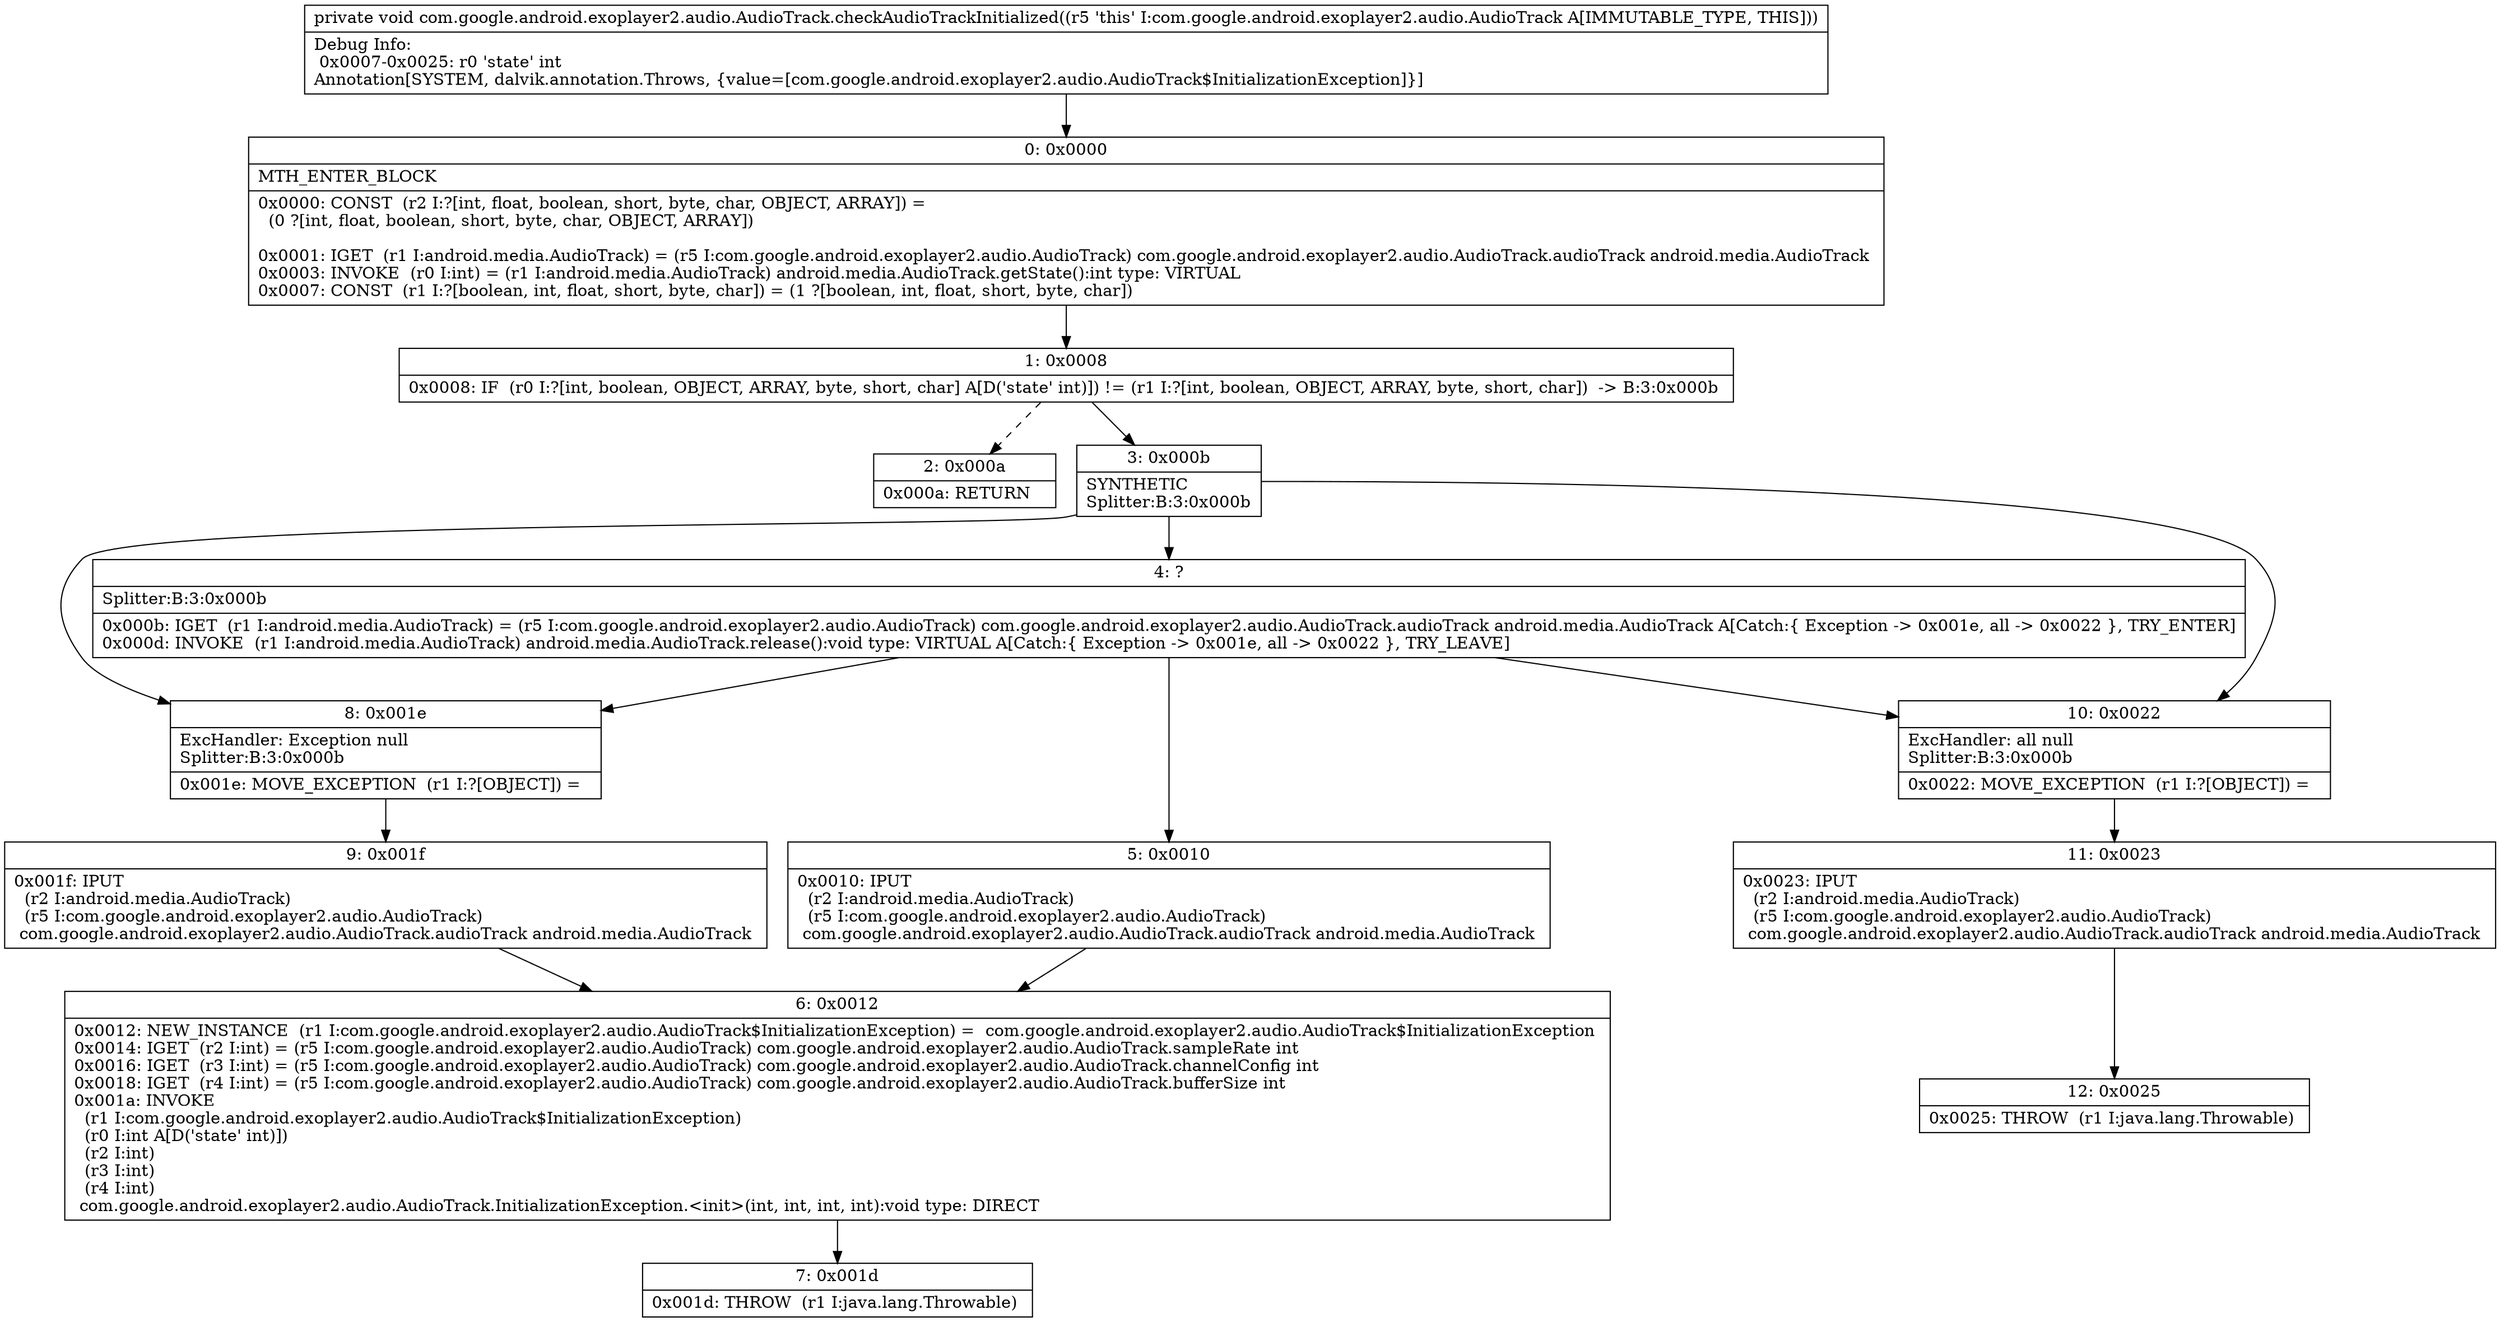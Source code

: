 digraph "CFG forcom.google.android.exoplayer2.audio.AudioTrack.checkAudioTrackInitialized()V" {
Node_0 [shape=record,label="{0\:\ 0x0000|MTH_ENTER_BLOCK\l|0x0000: CONST  (r2 I:?[int, float, boolean, short, byte, char, OBJECT, ARRAY]) = \l  (0 ?[int, float, boolean, short, byte, char, OBJECT, ARRAY])\l \l0x0001: IGET  (r1 I:android.media.AudioTrack) = (r5 I:com.google.android.exoplayer2.audio.AudioTrack) com.google.android.exoplayer2.audio.AudioTrack.audioTrack android.media.AudioTrack \l0x0003: INVOKE  (r0 I:int) = (r1 I:android.media.AudioTrack) android.media.AudioTrack.getState():int type: VIRTUAL \l0x0007: CONST  (r1 I:?[boolean, int, float, short, byte, char]) = (1 ?[boolean, int, float, short, byte, char]) \l}"];
Node_1 [shape=record,label="{1\:\ 0x0008|0x0008: IF  (r0 I:?[int, boolean, OBJECT, ARRAY, byte, short, char] A[D('state' int)]) != (r1 I:?[int, boolean, OBJECT, ARRAY, byte, short, char])  \-\> B:3:0x000b \l}"];
Node_2 [shape=record,label="{2\:\ 0x000a|0x000a: RETURN   \l}"];
Node_3 [shape=record,label="{3\:\ 0x000b|SYNTHETIC\lSplitter:B:3:0x000b\l}"];
Node_4 [shape=record,label="{4\:\ ?|Splitter:B:3:0x000b\l|0x000b: IGET  (r1 I:android.media.AudioTrack) = (r5 I:com.google.android.exoplayer2.audio.AudioTrack) com.google.android.exoplayer2.audio.AudioTrack.audioTrack android.media.AudioTrack A[Catch:\{ Exception \-\> 0x001e, all \-\> 0x0022 \}, TRY_ENTER]\l0x000d: INVOKE  (r1 I:android.media.AudioTrack) android.media.AudioTrack.release():void type: VIRTUAL A[Catch:\{ Exception \-\> 0x001e, all \-\> 0x0022 \}, TRY_LEAVE]\l}"];
Node_5 [shape=record,label="{5\:\ 0x0010|0x0010: IPUT  \l  (r2 I:android.media.AudioTrack)\l  (r5 I:com.google.android.exoplayer2.audio.AudioTrack)\l com.google.android.exoplayer2.audio.AudioTrack.audioTrack android.media.AudioTrack \l}"];
Node_6 [shape=record,label="{6\:\ 0x0012|0x0012: NEW_INSTANCE  (r1 I:com.google.android.exoplayer2.audio.AudioTrack$InitializationException) =  com.google.android.exoplayer2.audio.AudioTrack$InitializationException \l0x0014: IGET  (r2 I:int) = (r5 I:com.google.android.exoplayer2.audio.AudioTrack) com.google.android.exoplayer2.audio.AudioTrack.sampleRate int \l0x0016: IGET  (r3 I:int) = (r5 I:com.google.android.exoplayer2.audio.AudioTrack) com.google.android.exoplayer2.audio.AudioTrack.channelConfig int \l0x0018: IGET  (r4 I:int) = (r5 I:com.google.android.exoplayer2.audio.AudioTrack) com.google.android.exoplayer2.audio.AudioTrack.bufferSize int \l0x001a: INVOKE  \l  (r1 I:com.google.android.exoplayer2.audio.AudioTrack$InitializationException)\l  (r0 I:int A[D('state' int)])\l  (r2 I:int)\l  (r3 I:int)\l  (r4 I:int)\l com.google.android.exoplayer2.audio.AudioTrack.InitializationException.\<init\>(int, int, int, int):void type: DIRECT \l}"];
Node_7 [shape=record,label="{7\:\ 0x001d|0x001d: THROW  (r1 I:java.lang.Throwable) \l}"];
Node_8 [shape=record,label="{8\:\ 0x001e|ExcHandler: Exception null\lSplitter:B:3:0x000b\l|0x001e: MOVE_EXCEPTION  (r1 I:?[OBJECT]) =  \l}"];
Node_9 [shape=record,label="{9\:\ 0x001f|0x001f: IPUT  \l  (r2 I:android.media.AudioTrack)\l  (r5 I:com.google.android.exoplayer2.audio.AudioTrack)\l com.google.android.exoplayer2.audio.AudioTrack.audioTrack android.media.AudioTrack \l}"];
Node_10 [shape=record,label="{10\:\ 0x0022|ExcHandler: all null\lSplitter:B:3:0x000b\l|0x0022: MOVE_EXCEPTION  (r1 I:?[OBJECT]) =  \l}"];
Node_11 [shape=record,label="{11\:\ 0x0023|0x0023: IPUT  \l  (r2 I:android.media.AudioTrack)\l  (r5 I:com.google.android.exoplayer2.audio.AudioTrack)\l com.google.android.exoplayer2.audio.AudioTrack.audioTrack android.media.AudioTrack \l}"];
Node_12 [shape=record,label="{12\:\ 0x0025|0x0025: THROW  (r1 I:java.lang.Throwable) \l}"];
MethodNode[shape=record,label="{private void com.google.android.exoplayer2.audio.AudioTrack.checkAudioTrackInitialized((r5 'this' I:com.google.android.exoplayer2.audio.AudioTrack A[IMMUTABLE_TYPE, THIS]))  | Debug Info:\l  0x0007\-0x0025: r0 'state' int\lAnnotation[SYSTEM, dalvik.annotation.Throws, \{value=[com.google.android.exoplayer2.audio.AudioTrack$InitializationException]\}]\l}"];
MethodNode -> Node_0;
Node_0 -> Node_1;
Node_1 -> Node_2[style=dashed];
Node_1 -> Node_3;
Node_3 -> Node_4;
Node_3 -> Node_8;
Node_3 -> Node_10;
Node_4 -> Node_5;
Node_4 -> Node_8;
Node_4 -> Node_10;
Node_5 -> Node_6;
Node_6 -> Node_7;
Node_8 -> Node_9;
Node_9 -> Node_6;
Node_10 -> Node_11;
Node_11 -> Node_12;
}

